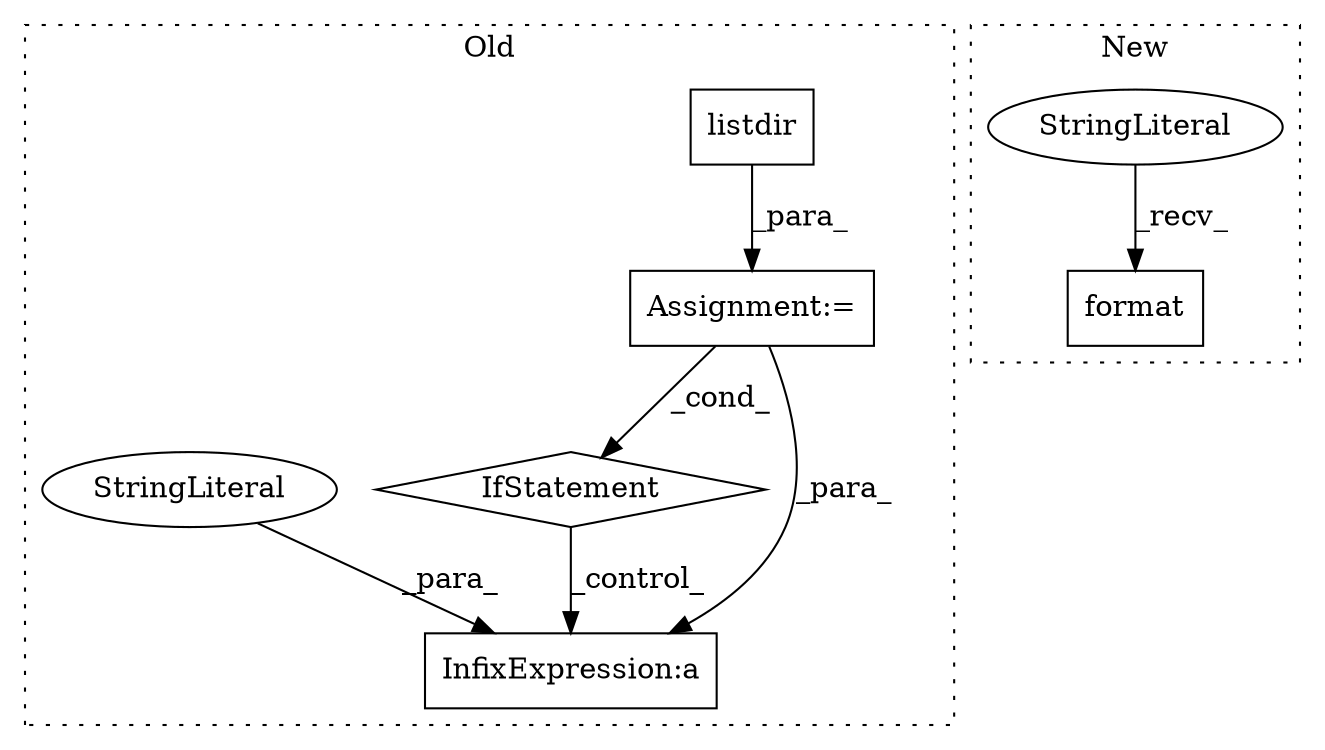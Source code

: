 digraph G {
subgraph cluster0 {
1 [label="listdir" a="32" s="5295,5312" l="8,1" shape="box"];
4 [label="Assignment:=" a="7" s="5205,5313" l="61,2" shape="box"];
5 [label="IfStatement" a="25" s="5327,5375" l="4,2" shape="diamond"];
6 [label="InfixExpression:a" a="27" s="5435" l="3" shape="box"];
7 [label="StringLiteral" a="45" s="5438" l="3" shape="ellipse"];
label = "Old";
style="dotted";
}
subgraph cluster1 {
2 [label="format" a="32" s="5335,5393" l="7,1" shape="box"];
3 [label="StringLiteral" a="45" s="5288" l="46" shape="ellipse"];
label = "New";
style="dotted";
}
1 -> 4 [label="_para_"];
3 -> 2 [label="_recv_"];
4 -> 5 [label="_cond_"];
4 -> 6 [label="_para_"];
5 -> 6 [label="_control_"];
7 -> 6 [label="_para_"];
}